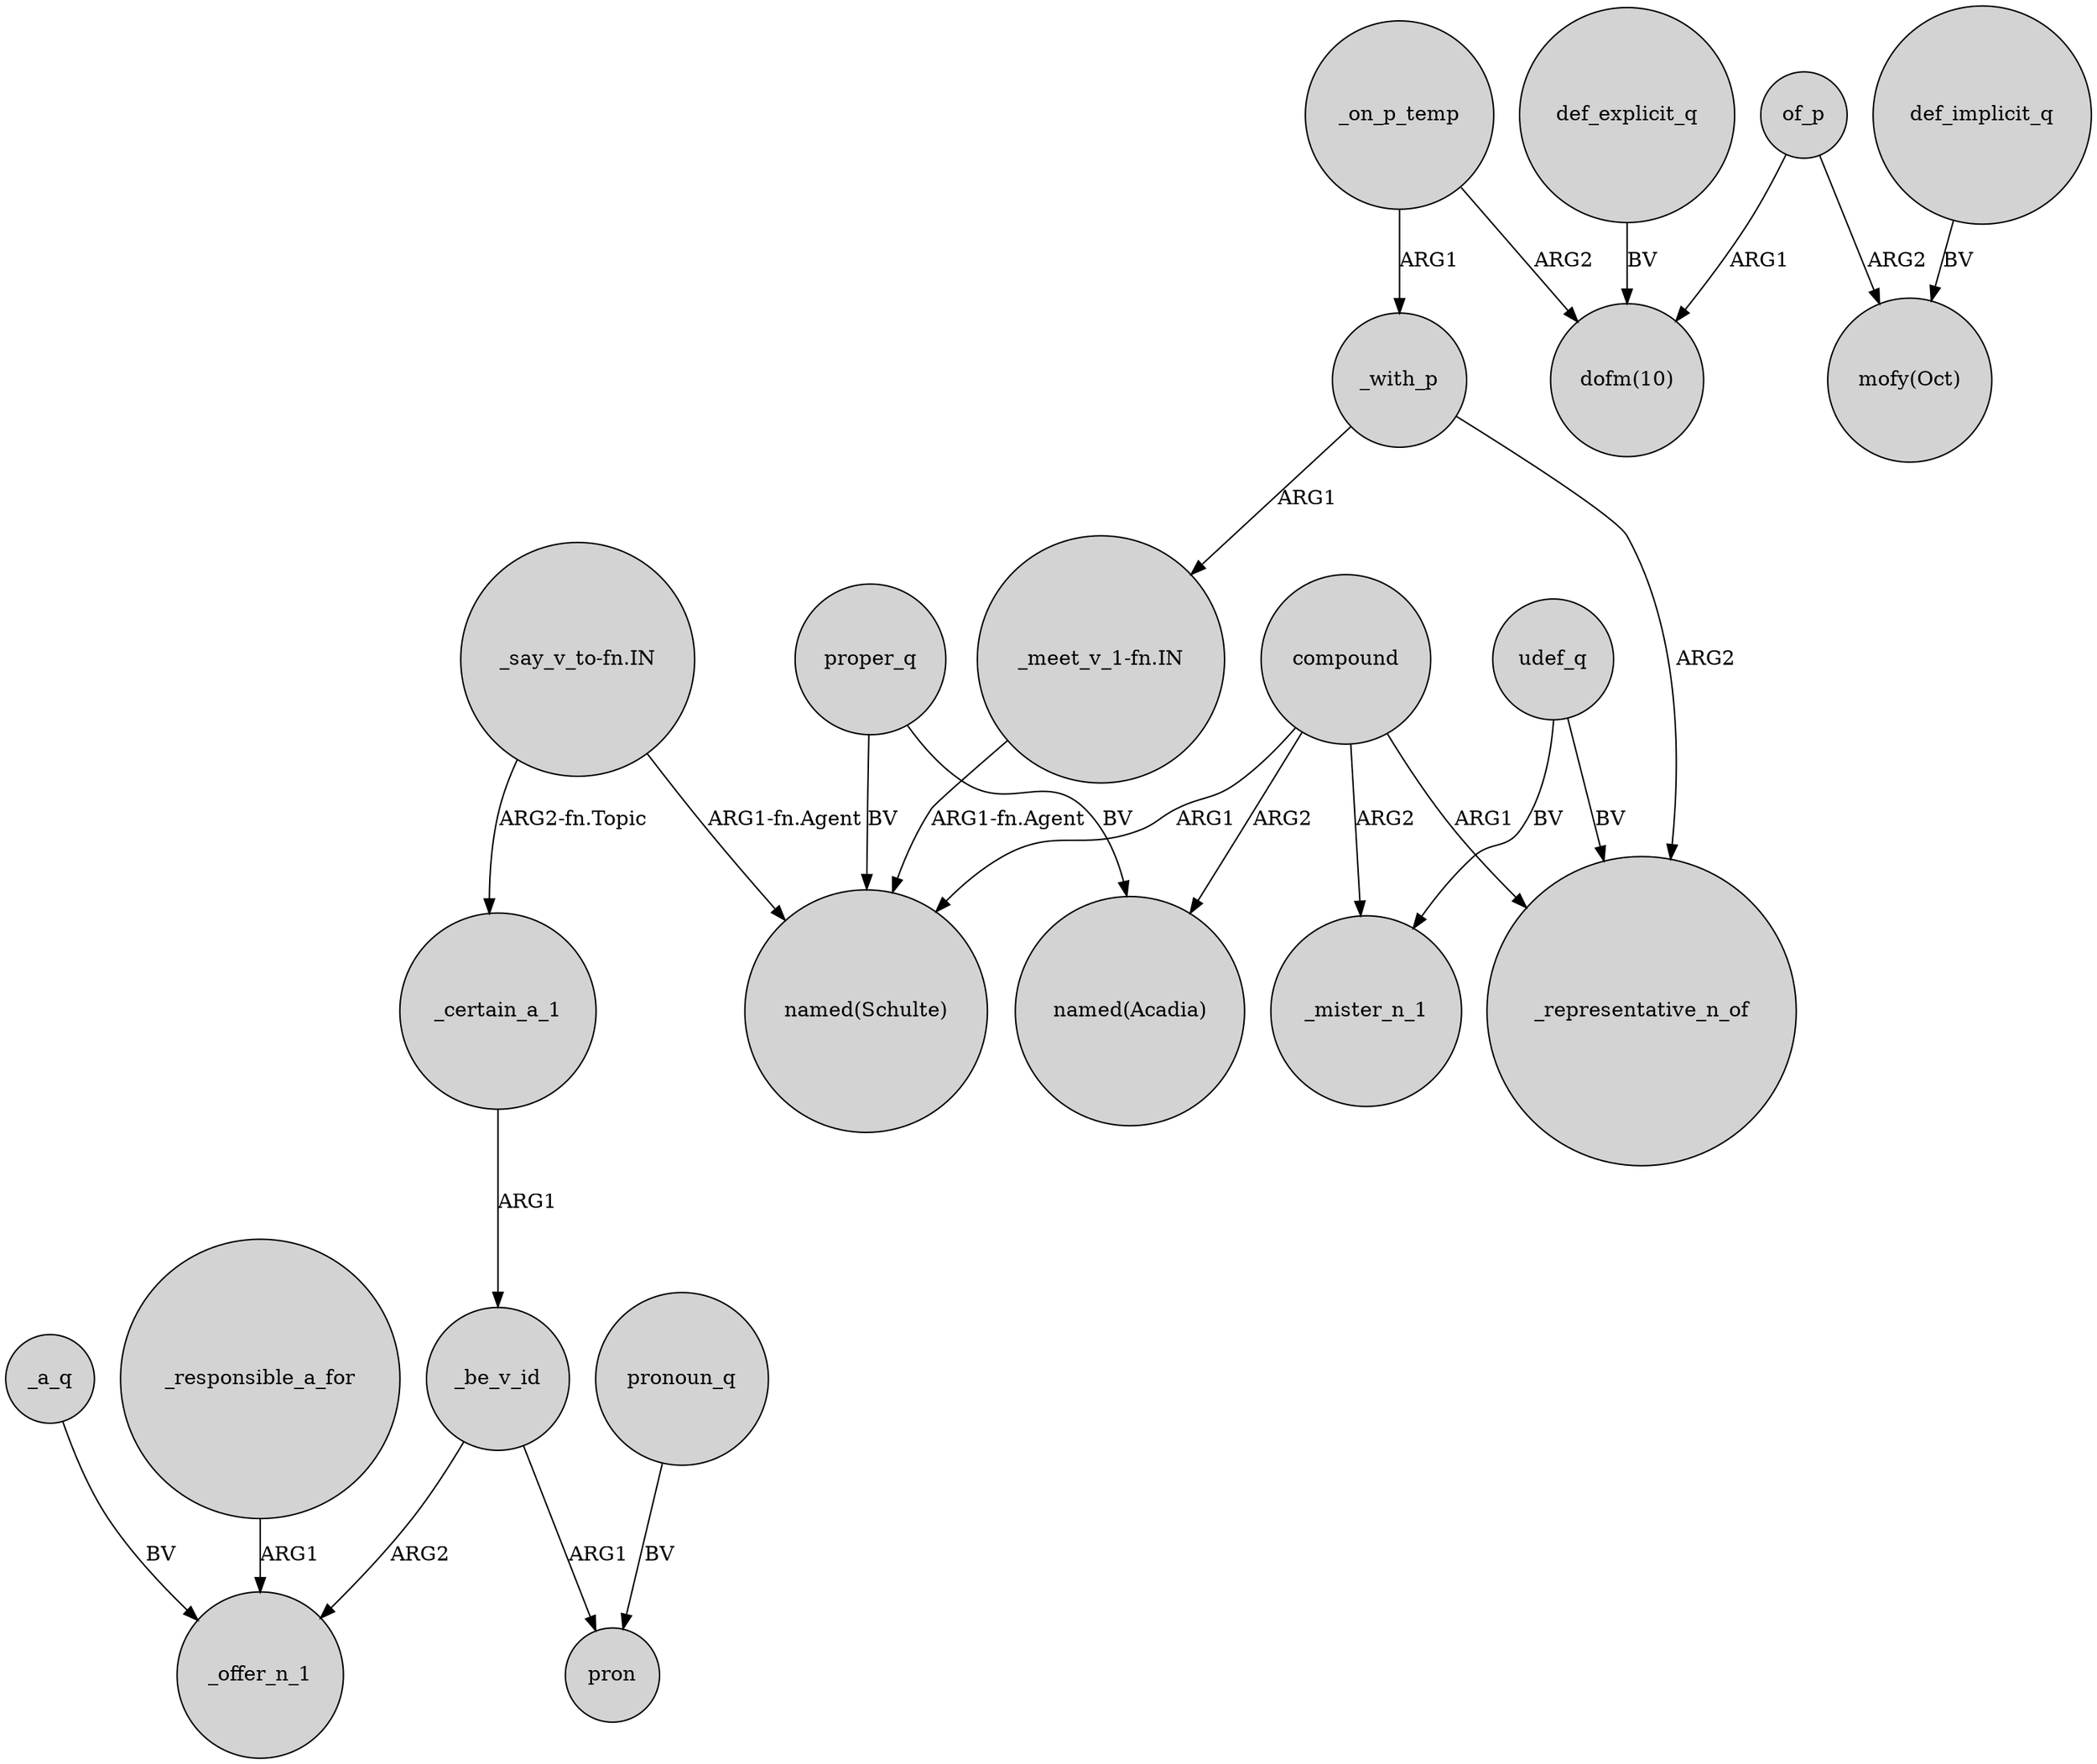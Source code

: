 digraph {
	node [shape=circle style=filled]
	compound -> "named(Schulte)" [label=ARG1]
	_on_p_temp -> "dofm(10)" [label=ARG2]
	def_implicit_q -> "mofy(Oct)" [label=BV]
	def_explicit_q -> "dofm(10)" [label=BV]
	_be_v_id -> _offer_n_1 [label=ARG2]
	"_say_v_to-fn.IN" -> _certain_a_1 [label="ARG2-fn.Topic"]
	_a_q -> _offer_n_1 [label=BV]
	compound -> _mister_n_1 [label=ARG2]
	proper_q -> "named(Acadia)" [label=BV]
	_with_p -> _representative_n_of [label=ARG2]
	udef_q -> _mister_n_1 [label=BV]
	of_p -> "mofy(Oct)" [label=ARG2]
	compound -> _representative_n_of [label=ARG1]
	udef_q -> _representative_n_of [label=BV]
	proper_q -> "named(Schulte)" [label=BV]
	_be_v_id -> pron [label=ARG1]
	"_say_v_to-fn.IN" -> "named(Schulte)" [label="ARG1-fn.Agent"]
	pronoun_q -> pron [label=BV]
	compound -> "named(Acadia)" [label=ARG2]
	_with_p -> "_meet_v_1-fn.IN" [label=ARG1]
	of_p -> "dofm(10)" [label=ARG1]
	_responsible_a_for -> _offer_n_1 [label=ARG1]
	"_meet_v_1-fn.IN" -> "named(Schulte)" [label="ARG1-fn.Agent"]
	_on_p_temp -> _with_p [label=ARG1]
	_certain_a_1 -> _be_v_id [label=ARG1]
}
